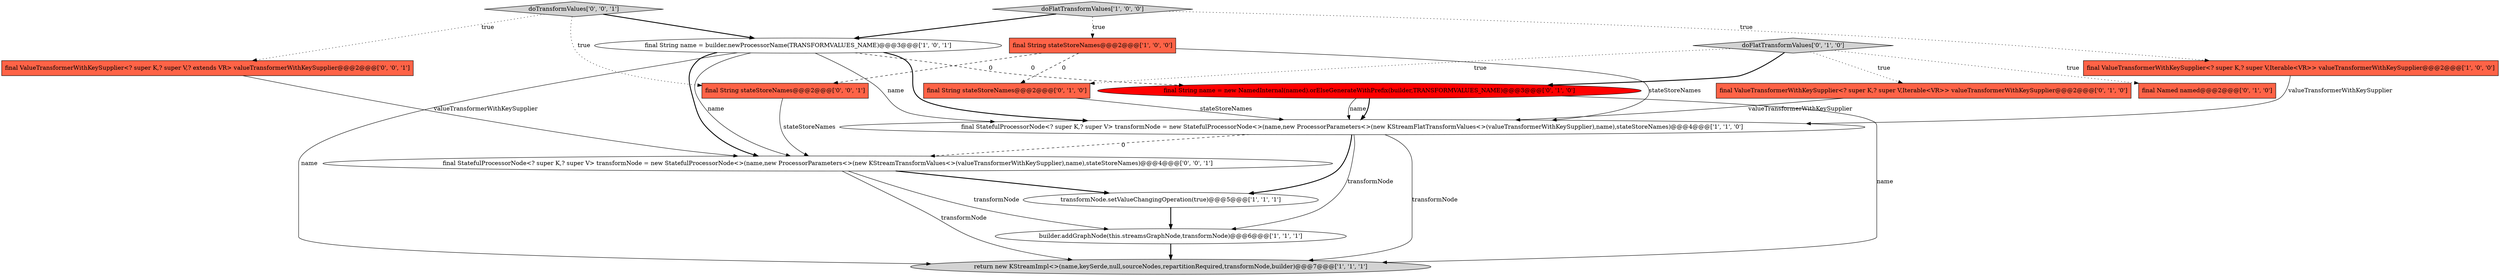 digraph {
16 [style = filled, label = "final String stateStoreNames@@@2@@@['0', '0', '1']", fillcolor = tomato, shape = box image = "AAA0AAABBB3BBB"];
4 [style = filled, label = "transformNode.setValueChangingOperation(true)@@@5@@@['1', '1', '1']", fillcolor = white, shape = ellipse image = "AAA0AAABBB1BBB"];
5 [style = filled, label = "doFlatTransformValues['1', '0', '0']", fillcolor = lightgray, shape = diamond image = "AAA0AAABBB1BBB"];
8 [style = filled, label = "final ValueTransformerWithKeySupplier<? super K,? super V,Iterable<VR>> valueTransformerWithKeySupplier@@@2@@@['0', '1', '0']", fillcolor = tomato, shape = box image = "AAA0AAABBB2BBB"];
10 [style = filled, label = "final String name = new NamedInternal(named).orElseGenerateWithPrefix(builder,TRANSFORMVALUES_NAME)@@@3@@@['0', '1', '0']", fillcolor = red, shape = ellipse image = "AAA1AAABBB2BBB"];
15 [style = filled, label = "final StatefulProcessorNode<? super K,? super V> transformNode = new StatefulProcessorNode<>(name,new ProcessorParameters<>(new KStreamTransformValues<>(valueTransformerWithKeySupplier),name),stateStoreNames)@@@4@@@['0', '0', '1']", fillcolor = white, shape = ellipse image = "AAA0AAABBB3BBB"];
2 [style = filled, label = "final String name = builder.newProcessorName(TRANSFORMVALUES_NAME)@@@3@@@['1', '0', '1']", fillcolor = white, shape = ellipse image = "AAA0AAABBB1BBB"];
7 [style = filled, label = "builder.addGraphNode(this.streamsGraphNode,transformNode)@@@6@@@['1', '1', '1']", fillcolor = white, shape = ellipse image = "AAA0AAABBB1BBB"];
9 [style = filled, label = "doFlatTransformValues['0', '1', '0']", fillcolor = lightgray, shape = diamond image = "AAA0AAABBB2BBB"];
13 [style = filled, label = "final ValueTransformerWithKeySupplier<? super K,? super V,? extends VR> valueTransformerWithKeySupplier@@@2@@@['0', '0', '1']", fillcolor = tomato, shape = box image = "AAA0AAABBB3BBB"];
12 [style = filled, label = "final String stateStoreNames@@@2@@@['0', '1', '0']", fillcolor = tomato, shape = box image = "AAA1AAABBB2BBB"];
14 [style = filled, label = "doTransformValues['0', '0', '1']", fillcolor = lightgray, shape = diamond image = "AAA0AAABBB3BBB"];
0 [style = filled, label = "final StatefulProcessorNode<? super K,? super V> transformNode = new StatefulProcessorNode<>(name,new ProcessorParameters<>(new KStreamFlatTransformValues<>(valueTransformerWithKeySupplier),name),stateStoreNames)@@@4@@@['1', '1', '0']", fillcolor = white, shape = ellipse image = "AAA0AAABBB1BBB"];
6 [style = filled, label = "return new KStreamImpl<>(name,keySerde,null,sourceNodes,repartitionRequired,transformNode,builder)@@@7@@@['1', '1', '1']", fillcolor = lightgray, shape = ellipse image = "AAA0AAABBB1BBB"];
1 [style = filled, label = "final ValueTransformerWithKeySupplier<? super K,? super V,Iterable<VR>> valueTransformerWithKeySupplier@@@2@@@['1', '0', '0']", fillcolor = tomato, shape = box image = "AAA0AAABBB1BBB"];
11 [style = filled, label = "final Named named@@@2@@@['0', '1', '0']", fillcolor = tomato, shape = box image = "AAA0AAABBB2BBB"];
3 [style = filled, label = "final String stateStoreNames@@@2@@@['1', '0', '0']", fillcolor = tomato, shape = box image = "AAA1AAABBB1BBB"];
9->12 [style = dotted, label="true"];
15->7 [style = solid, label="transformNode"];
0->6 [style = solid, label="transformNode"];
8->0 [style = solid, label="valueTransformerWithKeySupplier"];
10->6 [style = solid, label="name"];
5->1 [style = dotted, label="true"];
2->15 [style = solid, label="name"];
9->11 [style = dotted, label="true"];
0->15 [style = dashed, label="0"];
2->0 [style = solid, label="name"];
10->0 [style = solid, label="name"];
9->10 [style = bold, label=""];
5->3 [style = dotted, label="true"];
3->0 [style = solid, label="stateStoreNames"];
0->7 [style = solid, label="transformNode"];
4->7 [style = bold, label=""];
14->13 [style = dotted, label="true"];
1->0 [style = solid, label="valueTransformerWithKeySupplier"];
2->10 [style = dashed, label="0"];
9->8 [style = dotted, label="true"];
14->16 [style = dotted, label="true"];
5->2 [style = bold, label=""];
2->0 [style = bold, label=""];
3->12 [style = dashed, label="0"];
0->4 [style = bold, label=""];
12->0 [style = solid, label="stateStoreNames"];
2->6 [style = solid, label="name"];
10->0 [style = bold, label=""];
7->6 [style = bold, label=""];
2->15 [style = bold, label=""];
15->4 [style = bold, label=""];
15->6 [style = solid, label="transformNode"];
14->2 [style = bold, label=""];
16->15 [style = solid, label="stateStoreNames"];
13->15 [style = solid, label="valueTransformerWithKeySupplier"];
3->16 [style = dashed, label="0"];
}
